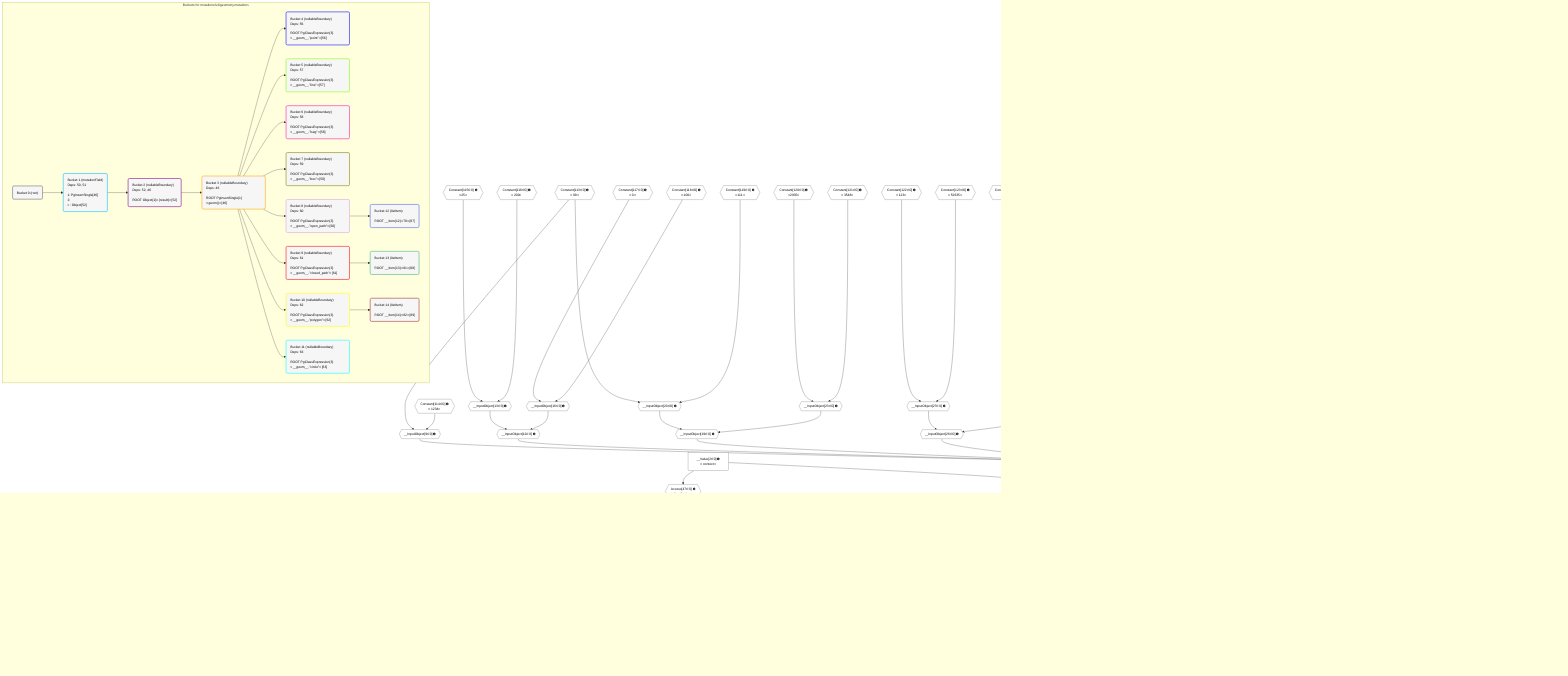 %%{init: {'themeVariables': { 'fontSize': '12px'}}}%%
graph TD
    classDef path fill:#eee,stroke:#000,color:#000
    classDef plan fill:#fff,stroke-width:1px,color:#000
    classDef itemplan fill:#fff,stroke-width:2px,color:#000
    classDef unbatchedplan fill:#dff,stroke-width:1px,color:#000
    classDef sideeffectplan fill:#fcc,stroke-width:2px,color:#000
    classDef bucket fill:#f6f6f6,color:#000,stroke-width:2px,text-align:left

    subgraph "Buckets for mutations/v4/geometry.mutations"
    Bucket0("Bucket 0 (root)"):::bucket
    Bucket1("Bucket 1 (mutationField)<br />Deps: 50, 51<br /><br />1: PgInsertSingle[46]<br />2: <br />ᐳ: Object[52]"):::bucket
    Bucket2("Bucket 2 (nullableBoundary)<br />Deps: 52, 46<br /><br />ROOT Object{1}ᐸ{result}ᐳ[52]"):::bucket
    Bucket3("Bucket 3 (nullableBoundary)<br />Deps: 46<br /><br />ROOT PgInsertSingle{1}ᐸgeom()ᐳ[46]"):::bucket
    Bucket4("Bucket 4 (nullableBoundary)<br />Deps: 56<br /><br />ROOT PgClassExpression{3}ᐸ__geom__.”point”ᐳ[56]"):::bucket
    Bucket5("Bucket 5 (nullableBoundary)<br />Deps: 57<br /><br />ROOT PgClassExpression{3}ᐸ__geom__.”line”ᐳ[57]"):::bucket
    Bucket6("Bucket 6 (nullableBoundary)<br />Deps: 58<br /><br />ROOT PgClassExpression{3}ᐸ__geom__.”lseg”ᐳ[58]"):::bucket
    Bucket7("Bucket 7 (nullableBoundary)<br />Deps: 59<br /><br />ROOT PgClassExpression{3}ᐸ__geom__.”box”ᐳ[59]"):::bucket
    Bucket8("Bucket 8 (nullableBoundary)<br />Deps: 60<br /><br />ROOT PgClassExpression{3}ᐸ__geom__.”open_path”ᐳ[60]"):::bucket
    Bucket9("Bucket 9 (nullableBoundary)<br />Deps: 61<br /><br />ROOT PgClassExpression{3}ᐸ__geom__.”closed_path”ᐳ[61]"):::bucket
    Bucket10("Bucket 10 (nullableBoundary)<br />Deps: 62<br /><br />ROOT PgClassExpression{3}ᐸ__geom__.”polygon”ᐳ[62]"):::bucket
    Bucket11("Bucket 11 (nullableBoundary)<br />Deps: 63<br /><br />ROOT PgClassExpression{3}ᐸ__geom__.”circle”ᐳ[63]"):::bucket
    Bucket12("Bucket 12 (listItem)<br /><br />ROOT __Item{12}ᐸ78ᐳ[87]"):::bucket
    Bucket13("Bucket 13 (listItem)<br /><br />ROOT __Item{13}ᐸ81ᐳ[88]"):::bucket
    Bucket14("Bucket 14 (listItem)<br /><br />ROOT __Item{14}ᐸ82ᐳ[89]"):::bucket
    end
    Bucket0 --> Bucket1
    Bucket1 --> Bucket2
    Bucket2 --> Bucket3
    Bucket3 --> Bucket4 & Bucket5 & Bucket6 & Bucket7 & Bucket8 & Bucket9 & Bucket10 & Bucket11
    Bucket8 --> Bucket12
    Bucket9 --> Bucket13
    Bucket10 --> Bucket14

    %% plan dependencies
    __InputObject8{{"__InputObject[8∈0] ➊"}}:::plan
    __InputObject9{{"__InputObject[9∈0] ➊"}}:::plan
    __InputObject12{{"__InputObject[12∈0] ➊"}}:::plan
    __InputObject19{{"__InputObject[19∈0] ➊"}}:::plan
    __InputObject26{{"__InputObject[26∈0] ➊"}}:::plan
    __InputObject33{{"__InputObject[33∈0] ➊"}}:::plan
    __InputObject36{{"__InputObject[36∈0] ➊"}}:::plan
    __InputObject39{{"__InputObject[39∈0] ➊"}}:::plan
    __InputObject41{{"__InputObject[41∈0] ➊"}}:::plan
    __InputObject9 & __InputObject12 & __InputObject19 & __InputObject26 & __InputObject33 & __InputObject36 & __InputObject39 & __InputObject41 --> __InputObject8
    __InputObject6{{"__InputObject[6∈0] ➊"}}:::plan
    __InputObject8 --> __InputObject6
    Constant113{{"Constant[113∈0] ➊<br />ᐸ99ᐳ"}}:::plan
    Constant114{{"Constant[114∈0] ➊<br />ᐸ1234ᐳ"}}:::plan
    Constant113 & Constant114 --> __InputObject9
    __InputObject13{{"__InputObject[13∈0] ➊"}}:::plan
    __InputObject16{{"__InputObject[16∈0] ➊"}}:::plan
    __InputObject13 & __InputObject16 --> __InputObject12
    Constant115{{"Constant[115∈0] ➊<br />ᐸ25ᐳ"}}:::plan
    Constant116{{"Constant[116∈0] ➊<br />ᐸ200ᐳ"}}:::plan
    Constant115 & Constant116 --> __InputObject13
    Constant117{{"Constant[117∈0] ➊<br />ᐸ0ᐳ"}}:::plan
    Constant118{{"Constant[118∈0] ➊<br />ᐸ100ᐳ"}}:::plan
    Constant117 & Constant118 --> __InputObject16
    __InputObject20{{"__InputObject[20∈0] ➊"}}:::plan
    __InputObject23{{"__InputObject[23∈0] ➊"}}:::plan
    __InputObject20 & __InputObject23 --> __InputObject19
    Constant119{{"Constant[119∈0] ➊<br />ᐸ111ᐳ"}}:::plan
    Constant113 & Constant119 --> __InputObject20
    Constant120{{"Constant[120∈0] ➊<br />ᐸ2935ᐳ"}}:::plan
    Constant121{{"Constant[121∈0] ➊<br />ᐸ3548ᐳ"}}:::plan
    Constant120 & Constant121 --> __InputObject23
    __InputObject27{{"__InputObject[27∈0] ➊"}}:::plan
    __InputObject30{{"__InputObject[30∈0] ➊"}}:::plan
    __InputObject27 & __InputObject30 --> __InputObject26
    Constant122{{"Constant[122∈0] ➊<br />ᐸ123ᐳ"}}:::plan
    Constant123{{"Constant[123∈0] ➊<br />ᐸ52635ᐳ"}}:::plan
    Constant122 & Constant123 --> __InputObject27
    Constant124{{"Constant[124∈0] ➊<br />ᐸ2342ᐳ"}}:::plan
    Constant125{{"Constant[125∈0] ➊<br />ᐸ12445ᐳ"}}:::plan
    Constant124 & Constant125 --> __InputObject30
    Constant34{{"Constant[34∈0] ➊<br />ᐸ[ §{ x: 0, y: 0 }, §{ x: 0, y: 10 }, §{ x: 10, y: 10 }, §{ xᐳ"}}:::plan
    Constant126{{"Constant[126∈0] ➊<br />ᐸtrueᐳ"}}:::plan
    Constant34 & Constant126 --> __InputObject33
    Constant37{{"Constant[37∈0] ➊<br />ᐸ[ §{ x: 0, y: 0 }, §{ x: 0, y: 10 }, §{ x: 10, y: 10 }, §{ xᐳ"}}:::plan
    Constant127{{"Constant[127∈0] ➊<br />ᐸfalseᐳ"}}:::plan
    Constant37 & Constant127 --> __InputObject36
    __InputObject42{{"__InputObject[42∈0] ➊"}}:::plan
    Constant130{{"Constant[130∈0] ➊<br />ᐸ3ᐳ"}}:::plan
    __InputObject42 & Constant130 --> __InputObject41
    Constant128{{"Constant[128∈0] ➊<br />ᐸ7ᐳ"}}:::plan
    Constant129{{"Constant[129∈0] ➊<br />ᐸ11ᐳ"}}:::plan
    Constant128 & Constant129 --> __InputObject42
    Object50{{"Object[50∈0] ➊<br />ᐸ{pgSettings,withPgClient}ᐳ"}}:::plan
    Access47{{"Access[47∈0] ➊<br />ᐸ2.pgSettingsᐳ"}}:::plan
    Access49{{"Access[49∈0] ➊<br />ᐸ2.withPgClientᐳ"}}:::plan
    Access47 & Access49 --> Object50
    Constant40{{"Constant[40∈0] ➊<br />ᐸ[ §{ x: 0, y: 0 }, §{ x: 0, y: 10 }, §{ x: 10, y: 10 }, §{ xᐳ"}}:::plan
    Constant40 --> __InputObject39
    __Value2["__Value[2∈0] ➊<br />ᐸcontextᐳ"]:::plan
    __Value2 --> Access47
    __Value2 --> Access49
    ApplyInput51{{"ApplyInput[51∈0] ➊"}}:::plan
    __InputObject6 --> ApplyInput51
    __Value4["__Value[4∈0] ➊<br />ᐸrootValueᐳ"]:::plan
    PgInsertSingle46[["PgInsertSingle[46∈1] ➊<br />ᐸgeom()ᐳ"]]:::sideeffectplan
    Object50 & ApplyInput51 --> PgInsertSingle46
    Object52{{"Object[52∈1] ➊<br />ᐸ{result}ᐳ"}}:::plan
    PgInsertSingle46 --> Object52
    PgClassExpression53{{"PgClassExpression[53∈3] ➊<br />ᐸ__geom__.”id”ᐳ"}}:::plan
    Access54{{"Access[54∈3] ➊<br />ᐸ46.tᐳ"}}:::plan
    Access54 --> PgClassExpression53
    PgInsertSingle46 --> Access54
    PgClassExpression56{{"PgClassExpression[56∈3] ➊<br />ᐸ__geom__.”point”ᐳ"}}:::plan
    Access54 --> PgClassExpression56
    PgClassExpression57{{"PgClassExpression[57∈3] ➊<br />ᐸ__geom__.”line”ᐳ"}}:::plan
    Access54 --> PgClassExpression57
    PgClassExpression58{{"PgClassExpression[58∈3] ➊<br />ᐸ__geom__.”lseg”ᐳ"}}:::plan
    Access54 --> PgClassExpression58
    PgClassExpression59{{"PgClassExpression[59∈3] ➊<br />ᐸ__geom__.”box”ᐳ"}}:::plan
    Access54 --> PgClassExpression59
    PgClassExpression60{{"PgClassExpression[60∈3] ➊<br />ᐸ__geom__.”open_path”ᐳ"}}:::plan
    Access54 --> PgClassExpression60
    PgClassExpression61{{"PgClassExpression[61∈3] ➊<br />ᐸ__geom__.”closed_path”ᐳ"}}:::plan
    Access54 --> PgClassExpression61
    PgClassExpression62{{"PgClassExpression[62∈3] ➊<br />ᐸ__geom__.”polygon”ᐳ"}}:::plan
    Access54 --> PgClassExpression62
    PgClassExpression63{{"PgClassExpression[63∈3] ➊<br />ᐸ__geom__.”circle”ᐳ"}}:::plan
    Access54 --> PgClassExpression63
    Access78{{"Access[78∈8] ➊<br />ᐸ60.pointsᐳ"}}:::plan
    PgClassExpression60 --> Access78
    __Item87[/"__Item[87∈12]<br />ᐸ78ᐳ"\]:::itemplan
    Access78 ==> __Item87
    Access81{{"Access[81∈9] ➊<br />ᐸ61.pointsᐳ"}}:::plan
    PgClassExpression61 --> Access81
    __Item88[/"__Item[88∈13]<br />ᐸ81ᐳ"\]:::itemplan
    Access81 ==> __Item88
    Access82{{"Access[82∈10] ➊<br />ᐸ62.pointsᐳ"}}:::plan
    PgClassExpression62 --> Access82
    __Item89[/"__Item[89∈14]<br />ᐸ82ᐳ"\]:::itemplan
    Access82 ==> __Item89

    %% define steps
    classDef bucket0 stroke:#696969
    class Bucket0,__Value2,__Value4,__InputObject6,__InputObject8,__InputObject9,__InputObject12,__InputObject13,__InputObject16,__InputObject19,__InputObject20,__InputObject23,__InputObject26,__InputObject27,__InputObject30,__InputObject33,Constant34,__InputObject36,Constant37,__InputObject39,Constant40,__InputObject41,__InputObject42,Access47,Access49,Object50,ApplyInput51,Constant113,Constant114,Constant115,Constant116,Constant117,Constant118,Constant119,Constant120,Constant121,Constant122,Constant123,Constant124,Constant125,Constant126,Constant127,Constant128,Constant129,Constant130 bucket0
    classDef bucket1 stroke:#00bfff
    class Bucket1,PgInsertSingle46,Object52 bucket1
    classDef bucket2 stroke:#7f007f
    class Bucket2 bucket2
    classDef bucket3 stroke:#ffa500
    class Bucket3,PgClassExpression53,Access54,PgClassExpression56,PgClassExpression57,PgClassExpression58,PgClassExpression59,PgClassExpression60,PgClassExpression61,PgClassExpression62,PgClassExpression63 bucket3
    classDef bucket4 stroke:#0000ff
    class Bucket4 bucket4
    classDef bucket5 stroke:#7fff00
    class Bucket5 bucket5
    classDef bucket6 stroke:#ff1493
    class Bucket6 bucket6
    classDef bucket7 stroke:#808000
    class Bucket7 bucket7
    classDef bucket8 stroke:#dda0dd
    class Bucket8,Access78 bucket8
    classDef bucket9 stroke:#ff0000
    class Bucket9,Access81 bucket9
    classDef bucket10 stroke:#ffff00
    class Bucket10,Access82 bucket10
    classDef bucket11 stroke:#00ffff
    class Bucket11 bucket11
    classDef bucket12 stroke:#4169e1
    class Bucket12,__Item87 bucket12
    classDef bucket13 stroke:#3cb371
    class Bucket13,__Item88 bucket13
    classDef bucket14 stroke:#a52a2a
    class Bucket14,__Item89 bucket14